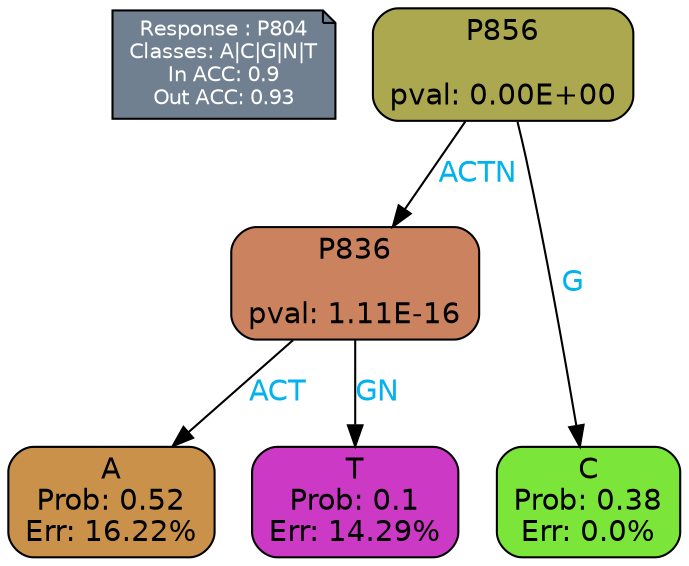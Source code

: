 digraph Tree {
node [shape=box, style="filled, rounded", color="black", fontname=helvetica] ;
graph [ranksep=equally, splines=polylines, bgcolor=transparent, dpi=600] ;
edge [fontname=helvetica] ;
LEGEND [label="Response : P804
Classes: A|C|G|N|T
In ACC: 0.9
Out ACC: 0.93
",shape=note,align=left,style=filled,fillcolor="slategray",fontcolor="white",fontsize=10];1 [label="P856

pval: 0.00E+00", fillcolor="#aca850"] ;
2 [label="P836

pval: 1.11E-16", fillcolor="#cb835f"] ;
3 [label="A
Prob: 0.52
Err: 16.22%", fillcolor="#ca914b"] ;
4 [label="T
Prob: 0.1
Err: 14.29%", fillcolor="#cc39c5"] ;
5 [label="C
Prob: 0.38
Err: 0.0%", fillcolor="#7be539"] ;
1 -> 2 [label="ACTN",fontcolor=deepskyblue2] ;
1 -> 5 [label="G",fontcolor=deepskyblue2] ;
2 -> 3 [label="ACT",fontcolor=deepskyblue2] ;
2 -> 4 [label="GN",fontcolor=deepskyblue2] ;
{rank = same; 3;4;5;}{rank = same; LEGEND;1;}}